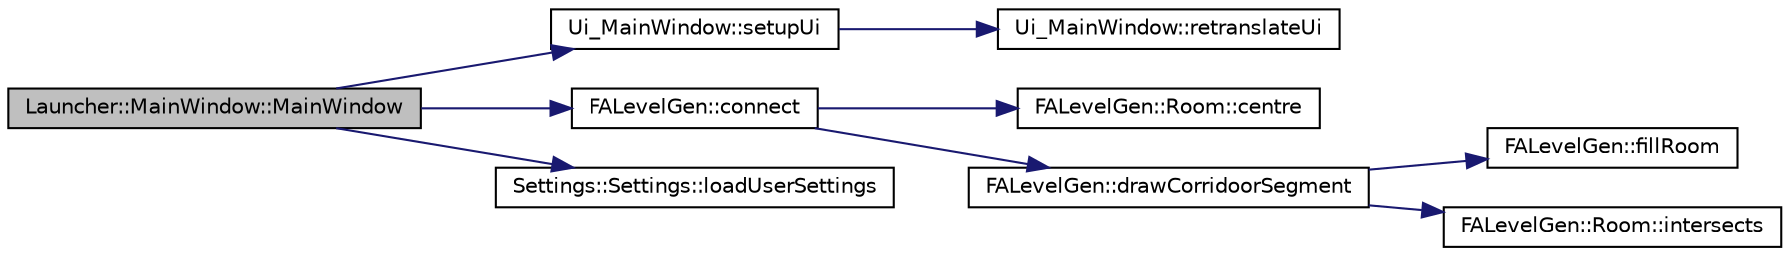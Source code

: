 digraph G
{
  edge [fontname="Helvetica",fontsize="10",labelfontname="Helvetica",labelfontsize="10"];
  node [fontname="Helvetica",fontsize="10",shape=record];
  rankdir="LR";
  Node1 [label="Launcher::MainWindow::MainWindow",height=0.2,width=0.4,color="black", fillcolor="grey75", style="filled" fontcolor="black"];
  Node1 -> Node2 [color="midnightblue",fontsize="10",style="solid",fontname="Helvetica"];
  Node2 [label="Ui_MainWindow::setupUi",height=0.2,width=0.4,color="black", fillcolor="white", style="filled",URL="$class_ui___main_window.html#acf4a0872c4c77d8f43a2ec66ed849b58"];
  Node2 -> Node3 [color="midnightblue",fontsize="10",style="solid",fontname="Helvetica"];
  Node3 [label="Ui_MainWindow::retranslateUi",height=0.2,width=0.4,color="black", fillcolor="white", style="filled",URL="$class_ui___main_window.html#a097dd160c3534a204904cb374412c618"];
  Node1 -> Node4 [color="midnightblue",fontsize="10",style="solid",fontname="Helvetica"];
  Node4 [label="FALevelGen::connect",height=0.2,width=0.4,color="black", fillcolor="white", style="filled",URL="$namespace_f_a_level_gen.html#aab6daf68a2c5c15cfc70e3306a58b0c4"];
  Node4 -> Node5 [color="midnightblue",fontsize="10",style="solid",fontname="Helvetica"];
  Node5 [label="FALevelGen::Room::centre",height=0.2,width=0.4,color="black", fillcolor="white", style="filled",URL="$class_f_a_level_gen_1_1_room.html#ae46ead81abeda94bef95e2294411f143"];
  Node4 -> Node6 [color="midnightblue",fontsize="10",style="solid",fontname="Helvetica"];
  Node6 [label="FALevelGen::drawCorridoorSegment",height=0.2,width=0.4,color="black", fillcolor="white", style="filled",URL="$namespace_f_a_level_gen.html#a936e41b0fa4a29dc684f6f0af066d73f"];
  Node6 -> Node7 [color="midnightblue",fontsize="10",style="solid",fontname="Helvetica"];
  Node7 [label="FALevelGen::fillRoom",height=0.2,width=0.4,color="black", fillcolor="white", style="filled",URL="$namespace_f_a_level_gen.html#af99aba47cf4eef3fa03a5ba2886d33fa"];
  Node6 -> Node8 [color="midnightblue",fontsize="10",style="solid",fontname="Helvetica"];
  Node8 [label="FALevelGen::Room::intersects",height=0.2,width=0.4,color="black", fillcolor="white", style="filled",URL="$class_f_a_level_gen_1_1_room.html#a4e121776f07297ed0ede2c182434d2df"];
  Node1 -> Node9 [color="midnightblue",fontsize="10",style="solid",fontname="Helvetica"];
  Node9 [label="Settings::Settings::loadUserSettings",height=0.2,width=0.4,color="black", fillcolor="white", style="filled",URL="$class_settings_1_1_settings.html#a99d0bf933efedfbb5ce4f8a0c1a7f022"];
}
